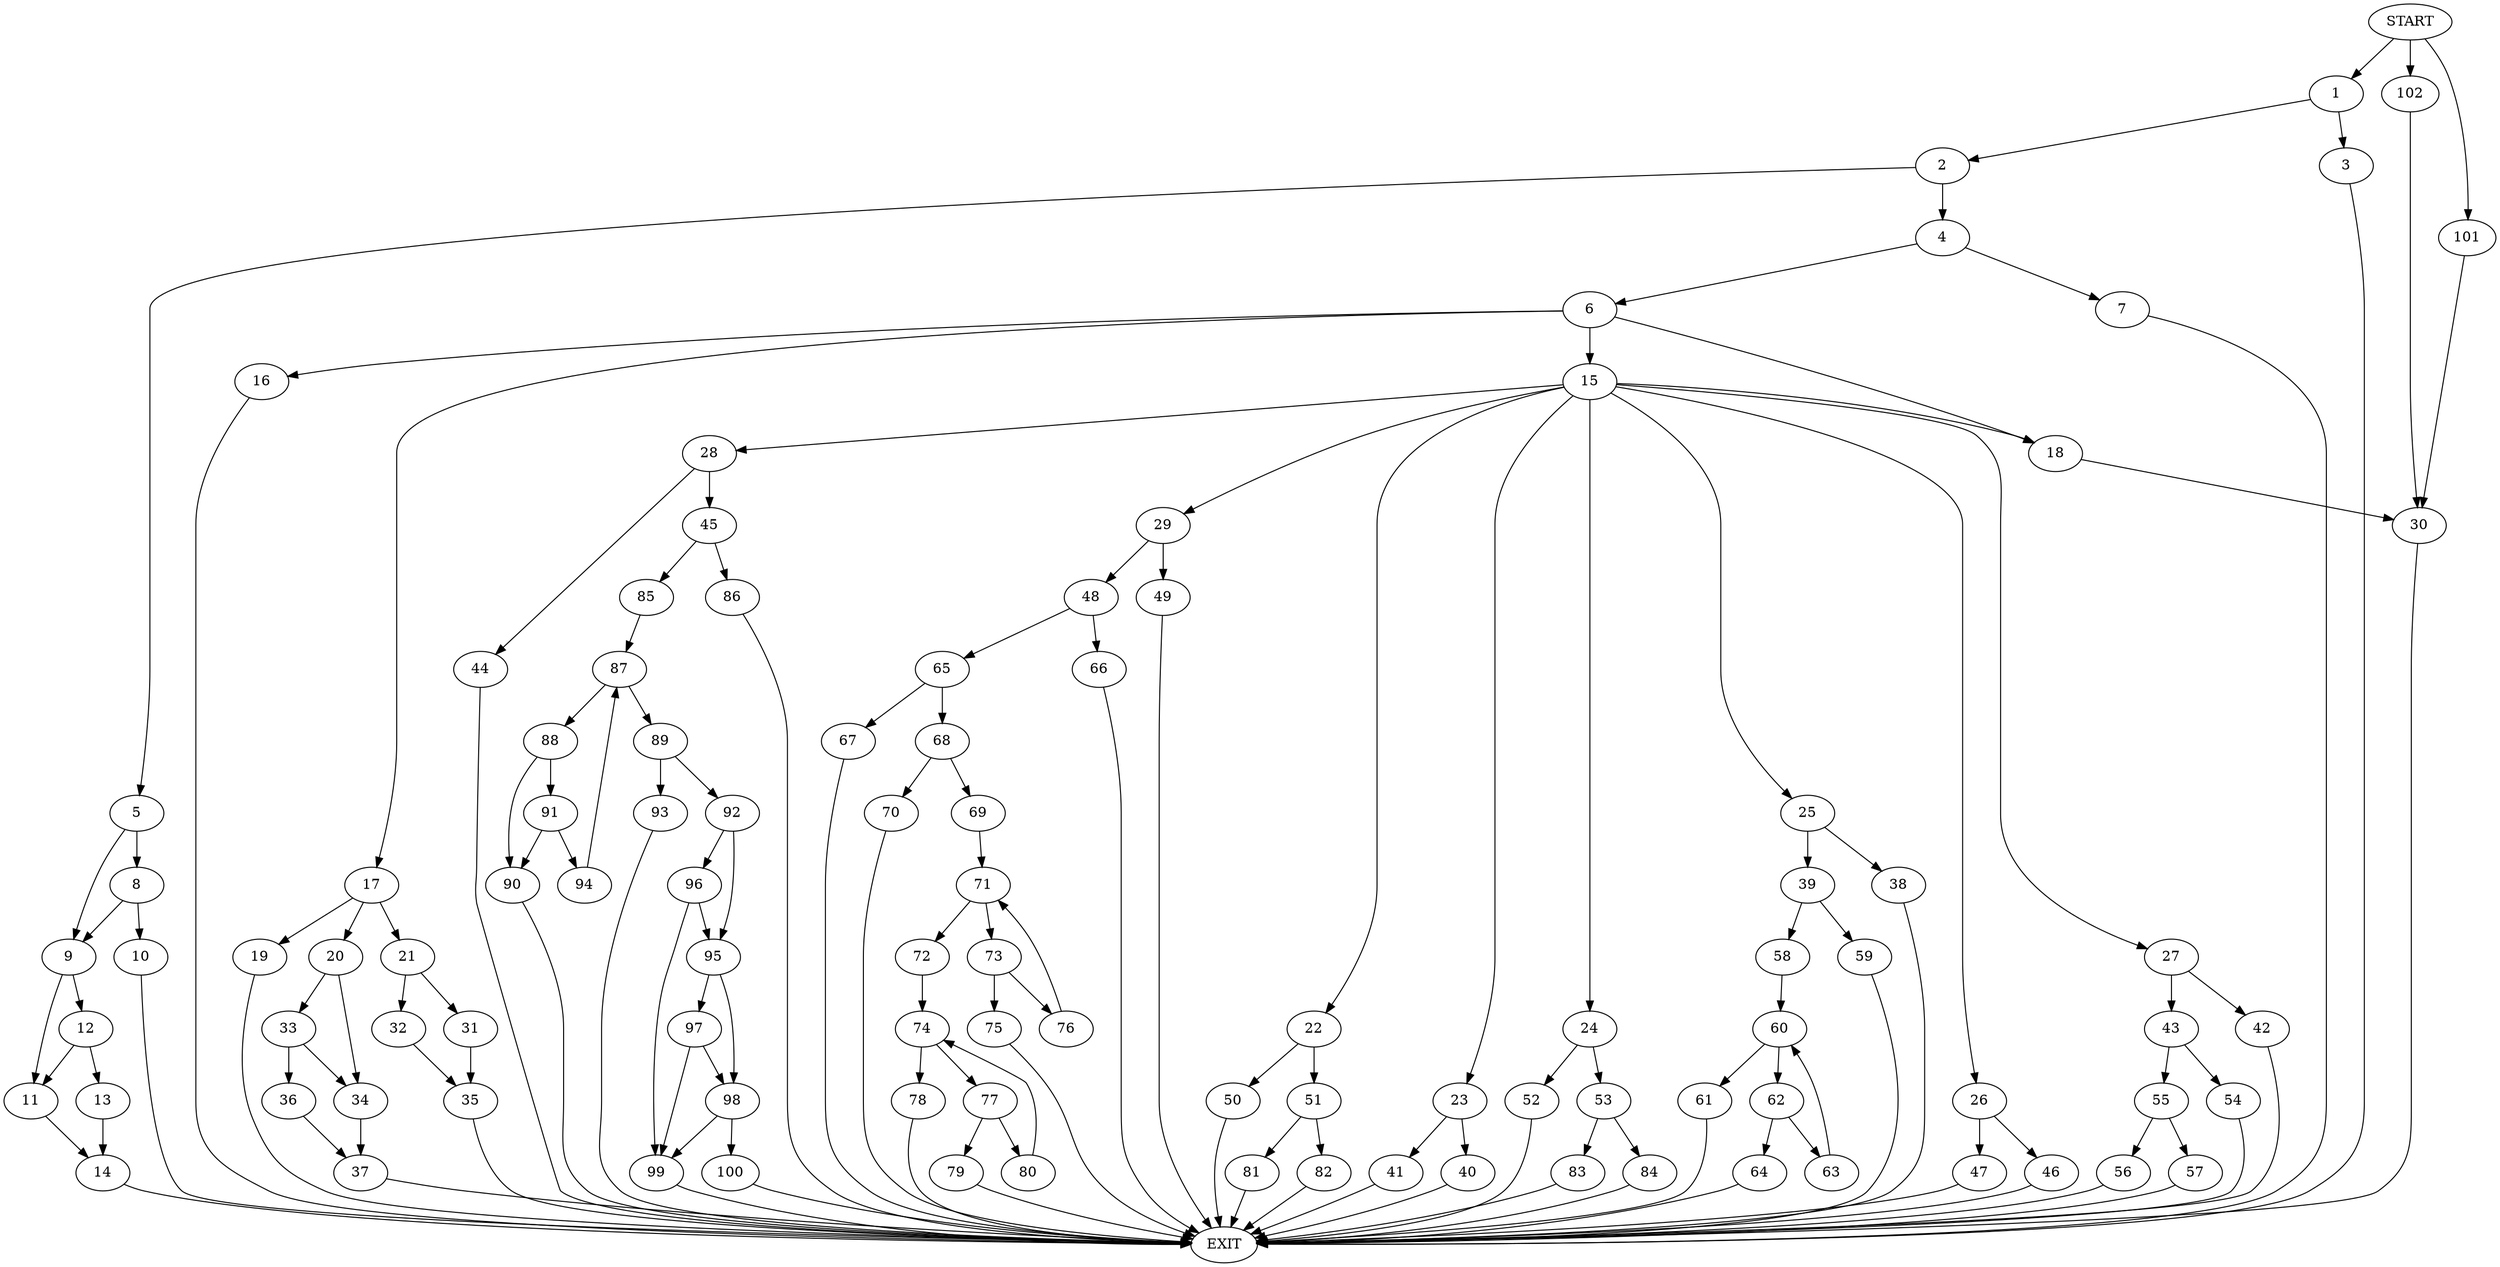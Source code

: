 digraph {
0 [label="START"]
103 [label="EXIT"]
0 -> 1
1 -> 2
1 -> 3
3 -> 103
2 -> 4
2 -> 5
4 -> 6
4 -> 7
5 -> 8
5 -> 9
8 -> 9
8 -> 10
9 -> 11
9 -> 12
10 -> 103
12 -> 11
12 -> 13
11 -> 14
13 -> 14
14 -> 103
7 -> 103
6 -> 15
6 -> 16
6 -> 17
6 -> 18
16 -> 103
17 -> 19
17 -> 20
17 -> 21
15 -> 22
15 -> 23
15 -> 24
15 -> 25
15 -> 26
15 -> 27
15 -> 28
15 -> 18
15 -> 29
18 -> 30
21 -> 31
21 -> 32
20 -> 33
20 -> 34
19 -> 103
31 -> 35
32 -> 35
35 -> 103
33 -> 34
33 -> 36
34 -> 37
36 -> 37
37 -> 103
25 -> 38
25 -> 39
23 -> 40
23 -> 41
27 -> 42
27 -> 43
28 -> 44
28 -> 45
26 -> 46
26 -> 47
29 -> 48
29 -> 49
22 -> 50
22 -> 51
24 -> 52
24 -> 53
43 -> 54
43 -> 55
42 -> 103
55 -> 56
55 -> 57
54 -> 103
57 -> 103
56 -> 103
46 -> 103
47 -> 103
39 -> 58
39 -> 59
38 -> 103
59 -> 103
58 -> 60
60 -> 61
60 -> 62
62 -> 63
62 -> 64
61 -> 103
64 -> 103
63 -> 60
49 -> 103
48 -> 65
48 -> 66
66 -> 103
65 -> 67
65 -> 68
68 -> 69
68 -> 70
67 -> 103
70 -> 103
69 -> 71
71 -> 72
71 -> 73
72 -> 74
73 -> 75
73 -> 76
75 -> 103
76 -> 71
74 -> 77
74 -> 78
77 -> 79
77 -> 80
78 -> 103
79 -> 103
80 -> 74
50 -> 103
51 -> 81
51 -> 82
81 -> 103
82 -> 103
52 -> 103
53 -> 83
53 -> 84
83 -> 103
84 -> 103
45 -> 85
45 -> 86
44 -> 103
86 -> 103
85 -> 87
87 -> 88
87 -> 89
88 -> 90
88 -> 91
89 -> 92
89 -> 93
91 -> 90
91 -> 94
90 -> 103
94 -> 87
92 -> 95
92 -> 96
93 -> 103
95 -> 97
95 -> 98
96 -> 99
96 -> 95
99 -> 103
97 -> 99
97 -> 98
98 -> 99
98 -> 100
100 -> 103
40 -> 103
41 -> 103
30 -> 103
0 -> 101
101 -> 30
0 -> 102
102 -> 30
}
